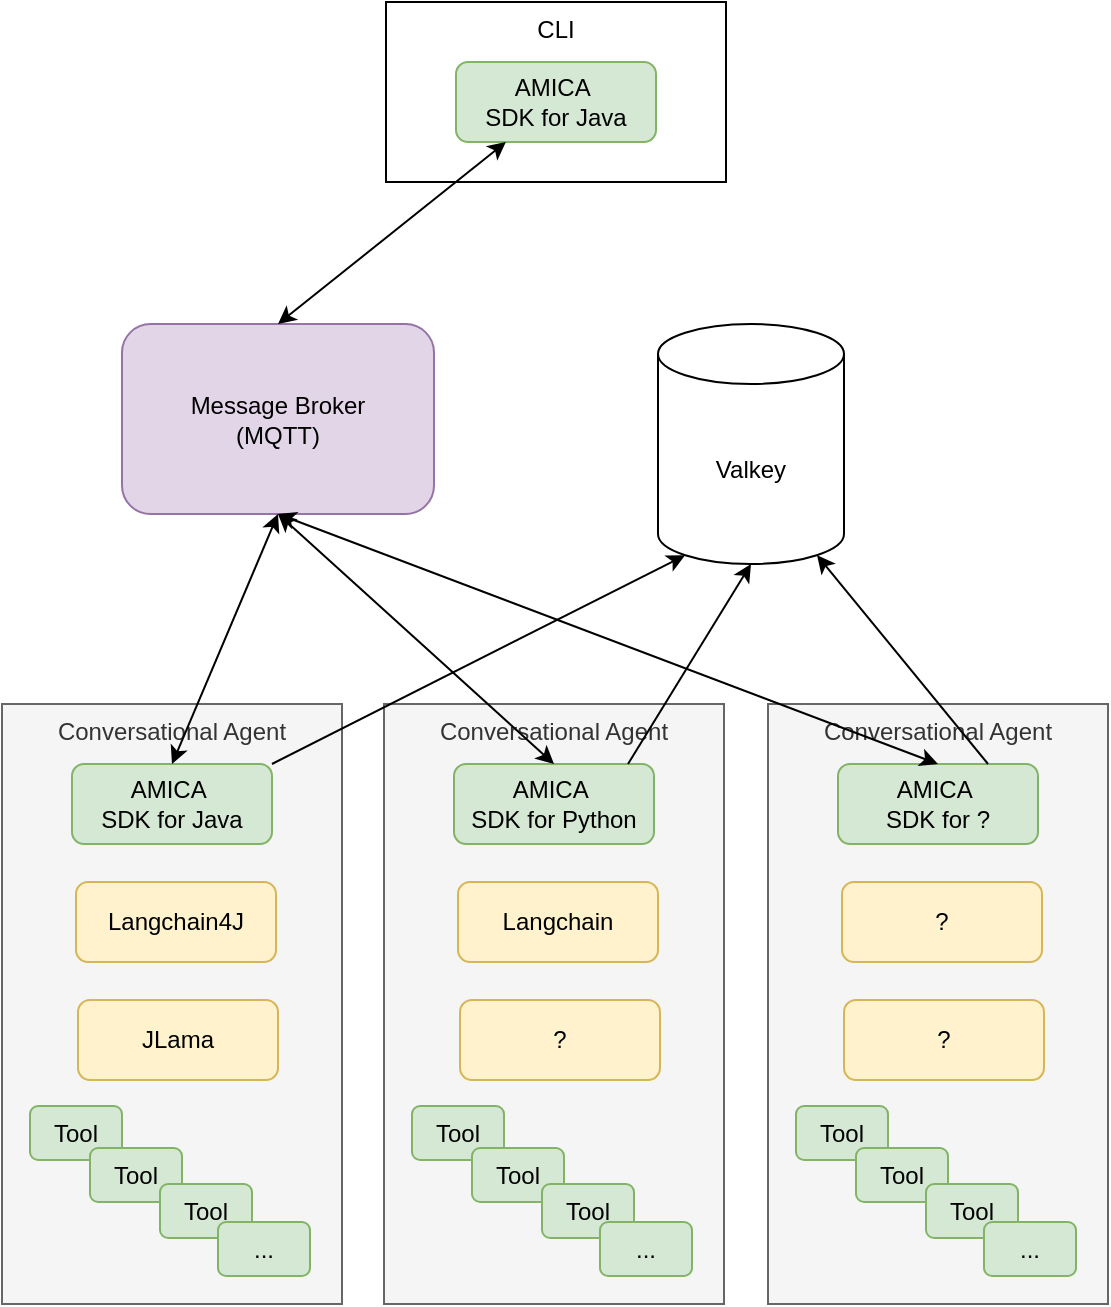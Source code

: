 <mxfile version="28.0.6">
  <diagram name="Page-1" id="TDLtS1j6JqRE_qYPYXRm">
    <mxGraphModel dx="1374" dy="843" grid="1" gridSize="10" guides="1" tooltips="1" connect="1" arrows="1" fold="1" page="1" pageScale="1" pageWidth="850" pageHeight="1100" math="0" shadow="0">
      <root>
        <mxCell id="0" />
        <mxCell id="1" parent="0" />
        <mxCell id="yikxnhZp_Ce42BOcnsoA-1" value="Message Broker&lt;div&gt;(MQTT)&lt;/div&gt;" style="rounded=1;whiteSpace=wrap;html=1;fillColor=#e1d5e7;strokeColor=#9673a6;" parent="1" vertex="1">
          <mxGeometry x="209" y="360" width="156" height="95" as="geometry" />
        </mxCell>
        <mxCell id="yikxnhZp_Ce42BOcnsoA-6" value="" style="group" parent="1" vertex="1" connectable="0">
          <mxGeometry x="341" y="199" width="170" height="90" as="geometry" />
        </mxCell>
        <mxCell id="yikxnhZp_Ce42BOcnsoA-2" value="CLI" style="rounded=0;whiteSpace=wrap;html=1;verticalAlign=top;" parent="yikxnhZp_Ce42BOcnsoA-6" vertex="1">
          <mxGeometry width="170" height="90" as="geometry" />
        </mxCell>
        <mxCell id="yikxnhZp_Ce42BOcnsoA-5" value="AMICA&amp;nbsp;&lt;div&gt;SDK for Java&lt;/div&gt;" style="rounded=1;whiteSpace=wrap;html=1;fillColor=#d5e8d4;strokeColor=#82b366;" parent="yikxnhZp_Ce42BOcnsoA-6" vertex="1">
          <mxGeometry x="35" y="30" width="100" height="40" as="geometry" />
        </mxCell>
        <mxCell id="yikxnhZp_Ce42BOcnsoA-16" value="" style="group;fillColor=#dae8fc;strokeColor=#6c8ebf;container=0;" parent="1" vertex="1" connectable="0">
          <mxGeometry x="149" y="550" width="170" height="300" as="geometry" />
        </mxCell>
        <mxCell id="yikxnhZp_Ce42BOcnsoA-8" value="Conversational Agent" style="rounded=0;whiteSpace=wrap;html=1;verticalAlign=top;fillColor=#f5f5f5;strokeColor=#666666;fontColor=#333333;" parent="1" vertex="1">
          <mxGeometry x="149" y="550" width="170" height="300" as="geometry" />
        </mxCell>
        <mxCell id="yikxnhZp_Ce42BOcnsoA-9" value="AMICA&amp;nbsp;&lt;div&gt;SDK for Java&lt;/div&gt;" style="rounded=1;whiteSpace=wrap;html=1;fillColor=#d5e8d4;strokeColor=#82b366;" parent="1" vertex="1">
          <mxGeometry x="184" y="580" width="100" height="40" as="geometry" />
        </mxCell>
        <mxCell id="yikxnhZp_Ce42BOcnsoA-10" value="Langchain4J" style="rounded=1;whiteSpace=wrap;html=1;fillColor=#fff2cc;strokeColor=#d6b656;" parent="1" vertex="1">
          <mxGeometry x="186" y="639" width="100" height="40" as="geometry" />
        </mxCell>
        <mxCell id="yikxnhZp_Ce42BOcnsoA-11" value="JLama" style="rounded=1;whiteSpace=wrap;html=1;fillColor=#fff2cc;strokeColor=#d6b656;" parent="1" vertex="1">
          <mxGeometry x="187" y="698" width="100" height="40" as="geometry" />
        </mxCell>
        <mxCell id="yikxnhZp_Ce42BOcnsoA-12" value="Tool" style="rounded=1;whiteSpace=wrap;html=1;fillColor=#d5e8d4;strokeColor=#82b366;" parent="1" vertex="1">
          <mxGeometry x="163" y="751" width="46" height="27" as="geometry" />
        </mxCell>
        <mxCell id="yikxnhZp_Ce42BOcnsoA-13" value="Tool" style="rounded=1;whiteSpace=wrap;html=1;fillColor=#d5e8d4;strokeColor=#82b366;" parent="1" vertex="1">
          <mxGeometry x="193" y="772" width="46" height="27" as="geometry" />
        </mxCell>
        <mxCell id="yikxnhZp_Ce42BOcnsoA-14" value="Tool" style="rounded=1;whiteSpace=wrap;html=1;fillColor=#d5e8d4;strokeColor=#82b366;" parent="1" vertex="1">
          <mxGeometry x="228" y="790" width="46" height="27" as="geometry" />
        </mxCell>
        <mxCell id="yikxnhZp_Ce42BOcnsoA-15" value="..." style="rounded=1;whiteSpace=wrap;html=1;fillColor=#d5e8d4;strokeColor=#82b366;" parent="1" vertex="1">
          <mxGeometry x="257" y="809" width="46" height="27" as="geometry" />
        </mxCell>
        <mxCell id="yikxnhZp_Ce42BOcnsoA-19" value="Conversational Agent" style="rounded=0;whiteSpace=wrap;html=1;verticalAlign=top;fillColor=#f5f5f5;fontColor=#333333;strokeColor=#666666;" parent="1" vertex="1">
          <mxGeometry x="340" y="550" width="170" height="300" as="geometry" />
        </mxCell>
        <mxCell id="yikxnhZp_Ce42BOcnsoA-20" value="AMICA&amp;nbsp;&lt;div&gt;SDK for Python&lt;/div&gt;" style="rounded=1;whiteSpace=wrap;html=1;fillColor=#d5e8d4;strokeColor=#82b366;" parent="1" vertex="1">
          <mxGeometry x="375" y="580" width="100" height="40" as="geometry" />
        </mxCell>
        <mxCell id="yikxnhZp_Ce42BOcnsoA-21" value="Langchain" style="rounded=1;whiteSpace=wrap;html=1;fillColor=#fff2cc;strokeColor=#d6b656;" parent="1" vertex="1">
          <mxGeometry x="377" y="639" width="100" height="40" as="geometry" />
        </mxCell>
        <mxCell id="yikxnhZp_Ce42BOcnsoA-22" value="?" style="rounded=1;whiteSpace=wrap;html=1;fillColor=#fff2cc;strokeColor=#d6b656;" parent="1" vertex="1">
          <mxGeometry x="378" y="698" width="100" height="40" as="geometry" />
        </mxCell>
        <mxCell id="yikxnhZp_Ce42BOcnsoA-23" value="Tool" style="rounded=1;whiteSpace=wrap;html=1;fillColor=#d5e8d4;strokeColor=#82b366;" parent="1" vertex="1">
          <mxGeometry x="354" y="751" width="46" height="27" as="geometry" />
        </mxCell>
        <mxCell id="yikxnhZp_Ce42BOcnsoA-24" value="Tool" style="rounded=1;whiteSpace=wrap;html=1;fillColor=#d5e8d4;strokeColor=#82b366;" parent="1" vertex="1">
          <mxGeometry x="384" y="772" width="46" height="27" as="geometry" />
        </mxCell>
        <mxCell id="yikxnhZp_Ce42BOcnsoA-25" value="Tool" style="rounded=1;whiteSpace=wrap;html=1;fillColor=#d5e8d4;strokeColor=#82b366;" parent="1" vertex="1">
          <mxGeometry x="419" y="790" width="46" height="27" as="geometry" />
        </mxCell>
        <mxCell id="yikxnhZp_Ce42BOcnsoA-26" value="..." style="rounded=1;whiteSpace=wrap;html=1;fillColor=#d5e8d4;strokeColor=#82b366;" parent="1" vertex="1">
          <mxGeometry x="448" y="809" width="46" height="27" as="geometry" />
        </mxCell>
        <mxCell id="yikxnhZp_Ce42BOcnsoA-29" value="Conversational Agent" style="rounded=0;whiteSpace=wrap;html=1;verticalAlign=top;fillColor=#f5f5f5;fontColor=#333333;strokeColor=#666666;" parent="1" vertex="1">
          <mxGeometry x="532" y="550" width="170" height="300" as="geometry" />
        </mxCell>
        <mxCell id="yikxnhZp_Ce42BOcnsoA-30" value="AMICA&amp;nbsp;&lt;div&gt;SDK for ?&lt;/div&gt;" style="rounded=1;whiteSpace=wrap;html=1;fillColor=#d5e8d4;strokeColor=#82b366;" parent="1" vertex="1">
          <mxGeometry x="567" y="580" width="100" height="40" as="geometry" />
        </mxCell>
        <mxCell id="yikxnhZp_Ce42BOcnsoA-31" value="?" style="rounded=1;whiteSpace=wrap;html=1;fillColor=#fff2cc;strokeColor=#d6b656;" parent="1" vertex="1">
          <mxGeometry x="569" y="639" width="100" height="40" as="geometry" />
        </mxCell>
        <mxCell id="yikxnhZp_Ce42BOcnsoA-32" value="?" style="rounded=1;whiteSpace=wrap;html=1;fillColor=#fff2cc;strokeColor=#d6b656;" parent="1" vertex="1">
          <mxGeometry x="570" y="698" width="100" height="40" as="geometry" />
        </mxCell>
        <mxCell id="yikxnhZp_Ce42BOcnsoA-33" value="Tool" style="rounded=1;whiteSpace=wrap;html=1;fillColor=#d5e8d4;strokeColor=#82b366;" parent="1" vertex="1">
          <mxGeometry x="546" y="751" width="46" height="27" as="geometry" />
        </mxCell>
        <mxCell id="yikxnhZp_Ce42BOcnsoA-34" value="Tool" style="rounded=1;whiteSpace=wrap;html=1;fillColor=#d5e8d4;strokeColor=#82b366;" parent="1" vertex="1">
          <mxGeometry x="576" y="772" width="46" height="27" as="geometry" />
        </mxCell>
        <mxCell id="yikxnhZp_Ce42BOcnsoA-35" value="Tool" style="rounded=1;whiteSpace=wrap;html=1;fillColor=#d5e8d4;strokeColor=#82b366;" parent="1" vertex="1">
          <mxGeometry x="611" y="790" width="46" height="27" as="geometry" />
        </mxCell>
        <mxCell id="yikxnhZp_Ce42BOcnsoA-36" value="..." style="rounded=1;whiteSpace=wrap;html=1;fillColor=#d5e8d4;strokeColor=#82b366;" parent="1" vertex="1">
          <mxGeometry x="640" y="809" width="46" height="27" as="geometry" />
        </mxCell>
        <mxCell id="yikxnhZp_Ce42BOcnsoA-37" value="" style="endArrow=classic;startArrow=classic;html=1;rounded=0;exitX=0.5;exitY=0;exitDx=0;exitDy=0;entryX=0.5;entryY=1;entryDx=0;entryDy=0;" parent="1" source="yikxnhZp_Ce42BOcnsoA-9" target="yikxnhZp_Ce42BOcnsoA-1" edge="1">
          <mxGeometry width="50" height="50" relative="1" as="geometry">
            <mxPoint x="440" y="490" as="sourcePoint" />
            <mxPoint x="490" y="440" as="targetPoint" />
          </mxGeometry>
        </mxCell>
        <mxCell id="yikxnhZp_Ce42BOcnsoA-38" value="" style="endArrow=classic;startArrow=classic;html=1;rounded=0;exitX=0.5;exitY=0;exitDx=0;exitDy=0;entryX=0.5;entryY=1;entryDx=0;entryDy=0;" parent="1" source="yikxnhZp_Ce42BOcnsoA-20" target="yikxnhZp_Ce42BOcnsoA-1" edge="1">
          <mxGeometry width="50" height="50" relative="1" as="geometry">
            <mxPoint x="440" y="490" as="sourcePoint" />
            <mxPoint x="490" y="440" as="targetPoint" />
          </mxGeometry>
        </mxCell>
        <mxCell id="yikxnhZp_Ce42BOcnsoA-39" value="" style="endArrow=classic;startArrow=classic;html=1;rounded=0;exitX=0.5;exitY=0;exitDx=0;exitDy=0;entryX=0.5;entryY=1;entryDx=0;entryDy=0;" parent="1" source="yikxnhZp_Ce42BOcnsoA-30" target="yikxnhZp_Ce42BOcnsoA-1" edge="1">
          <mxGeometry width="50" height="50" relative="1" as="geometry">
            <mxPoint x="440" y="490" as="sourcePoint" />
            <mxPoint x="490" y="440" as="targetPoint" />
          </mxGeometry>
        </mxCell>
        <mxCell id="yikxnhZp_Ce42BOcnsoA-40" value="" style="endArrow=classic;startArrow=classic;html=1;rounded=0;exitX=0.5;exitY=0;exitDx=0;exitDy=0;" parent="1" source="yikxnhZp_Ce42BOcnsoA-1" target="yikxnhZp_Ce42BOcnsoA-5" edge="1">
          <mxGeometry width="50" height="50" relative="1" as="geometry">
            <mxPoint x="440" y="490" as="sourcePoint" />
            <mxPoint x="490" y="440" as="targetPoint" />
          </mxGeometry>
        </mxCell>
        <mxCell id="LBsL9azGOanEAaJEPiRN-1" value="Valkey" style="shape=cylinder3;whiteSpace=wrap;html=1;boundedLbl=1;backgroundOutline=1;size=15;" vertex="1" parent="1">
          <mxGeometry x="477" y="360" width="93" height="120" as="geometry" />
        </mxCell>
        <mxCell id="LBsL9azGOanEAaJEPiRN-3" value="" style="endArrow=classic;html=1;rounded=0;exitX=1;exitY=0;exitDx=0;exitDy=0;entryX=0.145;entryY=1;entryDx=0;entryDy=-4.35;entryPerimeter=0;" edge="1" parent="1" source="yikxnhZp_Ce42BOcnsoA-9" target="LBsL9azGOanEAaJEPiRN-1">
          <mxGeometry width="50" height="50" relative="1" as="geometry">
            <mxPoint x="380" y="600" as="sourcePoint" />
            <mxPoint x="430" y="550" as="targetPoint" />
          </mxGeometry>
        </mxCell>
        <mxCell id="LBsL9azGOanEAaJEPiRN-4" value="" style="endArrow=classic;html=1;rounded=0;exitX=0.87;exitY=0;exitDx=0;exitDy=0;exitPerimeter=0;entryX=0.5;entryY=1;entryDx=0;entryDy=0;entryPerimeter=0;" edge="1" parent="1" source="yikxnhZp_Ce42BOcnsoA-20" target="LBsL9azGOanEAaJEPiRN-1">
          <mxGeometry width="50" height="50" relative="1" as="geometry">
            <mxPoint x="380" y="600" as="sourcePoint" />
            <mxPoint x="430" y="550" as="targetPoint" />
          </mxGeometry>
        </mxCell>
        <mxCell id="LBsL9azGOanEAaJEPiRN-5" value="" style="endArrow=classic;html=1;rounded=0;exitX=0.75;exitY=0;exitDx=0;exitDy=0;entryX=0.855;entryY=1;entryDx=0;entryDy=-4.35;entryPerimeter=0;" edge="1" parent="1" source="yikxnhZp_Ce42BOcnsoA-30" target="LBsL9azGOanEAaJEPiRN-1">
          <mxGeometry width="50" height="50" relative="1" as="geometry">
            <mxPoint x="380" y="600" as="sourcePoint" />
            <mxPoint x="430" y="550" as="targetPoint" />
          </mxGeometry>
        </mxCell>
      </root>
    </mxGraphModel>
  </diagram>
</mxfile>

